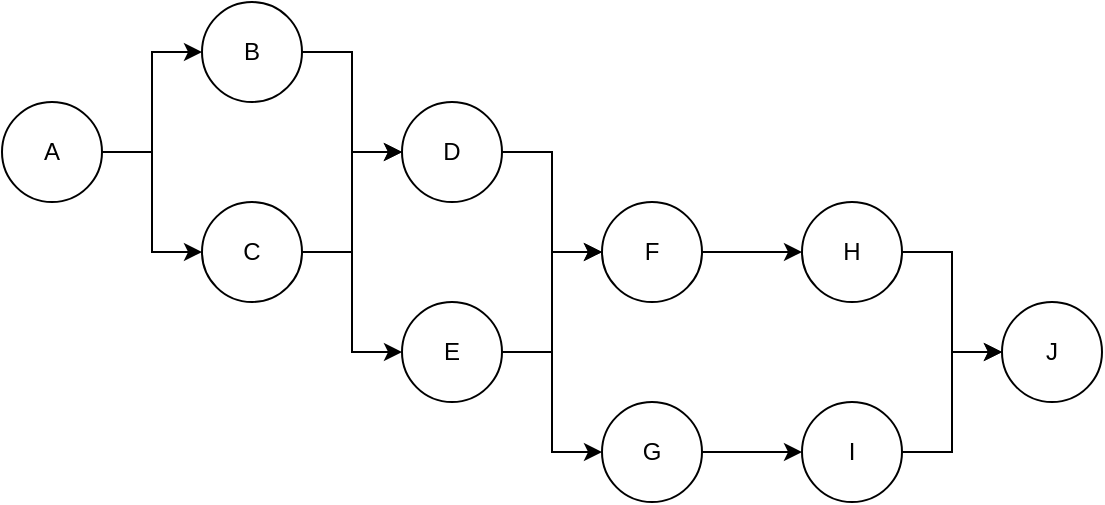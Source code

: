 <mxfile version="27.0.9">
  <diagram name="Transportasi Kota" id="Fwapp17o2LY2VBeIIn1v">
    <mxGraphModel dx="1213" dy="604" grid="1" gridSize="10" guides="1" tooltips="1" connect="1" arrows="1" fold="1" page="1" pageScale="1" pageWidth="827" pageHeight="1169" math="0" shadow="0">
      <root>
        <mxCell id="0" />
        <mxCell id="1" parent="0" />
        <mxCell id="WxgABC9-FMpYSWNSmWhk-1" value="A" style="shape=ellipse;whiteSpace=wrap;html=1;" vertex="1" parent="1">
          <mxGeometry x="139" y="210" width="50" height="50" as="geometry" />
        </mxCell>
        <mxCell id="WxgABC9-FMpYSWNSmWhk-2" value="B" style="shape=ellipse;whiteSpace=wrap;html=1;" vertex="1" parent="1">
          <mxGeometry x="239" y="160" width="50" height="50" as="geometry" />
        </mxCell>
        <mxCell id="WxgABC9-FMpYSWNSmWhk-3" value="C" style="shape=ellipse;whiteSpace=wrap;html=1;" vertex="1" parent="1">
          <mxGeometry x="239" y="260" width="50" height="50" as="geometry" />
        </mxCell>
        <mxCell id="WxgABC9-FMpYSWNSmWhk-4" value="D" style="shape=ellipse;whiteSpace=wrap;html=1;" vertex="1" parent="1">
          <mxGeometry x="339" y="210" width="50" height="50" as="geometry" />
        </mxCell>
        <mxCell id="WxgABC9-FMpYSWNSmWhk-5" value="E" style="shape=ellipse;whiteSpace=wrap;html=1;" vertex="1" parent="1">
          <mxGeometry x="339" y="310" width="50" height="50" as="geometry" />
        </mxCell>
        <mxCell id="WxgABC9-FMpYSWNSmWhk-6" value="F" style="shape=ellipse;whiteSpace=wrap;html=1;" vertex="1" parent="1">
          <mxGeometry x="439" y="260" width="50" height="50" as="geometry" />
        </mxCell>
        <mxCell id="WxgABC9-FMpYSWNSmWhk-7" value="G" style="shape=ellipse;whiteSpace=wrap;html=1;" vertex="1" parent="1">
          <mxGeometry x="439" y="360" width="50" height="50" as="geometry" />
        </mxCell>
        <mxCell id="WxgABC9-FMpYSWNSmWhk-8" value="H" style="shape=ellipse;whiteSpace=wrap;html=1;" vertex="1" parent="1">
          <mxGeometry x="539" y="260" width="50" height="50" as="geometry" />
        </mxCell>
        <mxCell id="WxgABC9-FMpYSWNSmWhk-9" value="I" style="shape=ellipse;whiteSpace=wrap;html=1;" vertex="1" parent="1">
          <mxGeometry x="539" y="360" width="50" height="50" as="geometry" />
        </mxCell>
        <mxCell id="WxgABC9-FMpYSWNSmWhk-10" value="J" style="shape=ellipse;whiteSpace=wrap;html=1;" vertex="1" parent="1">
          <mxGeometry x="639" y="310" width="50" height="50" as="geometry" />
        </mxCell>
        <mxCell id="WxgABC9-FMpYSWNSmWhk-11" style="edgeStyle=orthogonalEdgeStyle;rounded=0;html=1;exitX=1;exitY=0.5;entryX=0;entryY=0.5;jettySize=auto;orthogonalLoop=1;" edge="1" parent="1" source="WxgABC9-FMpYSWNSmWhk-1" target="WxgABC9-FMpYSWNSmWhk-2">
          <mxGeometry relative="1" as="geometry" />
        </mxCell>
        <mxCell id="WxgABC9-FMpYSWNSmWhk-12" style="edgeStyle=orthogonalEdgeStyle;rounded=0;html=1;exitX=1;exitY=0.5;entryX=0;entryY=0.5;jettySize=auto;orthogonalLoop=1;" edge="1" parent="1" source="WxgABC9-FMpYSWNSmWhk-1" target="WxgABC9-FMpYSWNSmWhk-3">
          <mxGeometry relative="1" as="geometry" />
        </mxCell>
        <mxCell id="WxgABC9-FMpYSWNSmWhk-13" style="edgeStyle=orthogonalEdgeStyle;rounded=0;html=1;exitX=1;exitY=0.5;entryX=0;entryY=0.5;jettySize=auto;orthogonalLoop=1;" edge="1" parent="1" source="WxgABC9-FMpYSWNSmWhk-2" target="WxgABC9-FMpYSWNSmWhk-4">
          <mxGeometry relative="1" as="geometry" />
        </mxCell>
        <mxCell id="WxgABC9-FMpYSWNSmWhk-14" style="edgeStyle=orthogonalEdgeStyle;rounded=0;html=1;exitX=1;exitY=0.5;entryX=0;entryY=0.5;jettySize=auto;orthogonalLoop=1;" edge="1" parent="1" source="WxgABC9-FMpYSWNSmWhk-3" target="WxgABC9-FMpYSWNSmWhk-4">
          <mxGeometry relative="1" as="geometry" />
        </mxCell>
        <mxCell id="WxgABC9-FMpYSWNSmWhk-15" style="edgeStyle=orthogonalEdgeStyle;rounded=0;html=1;exitX=1;exitY=0.5;entryX=0;entryY=0.5;jettySize=auto;orthogonalLoop=1;" edge="1" parent="1" source="WxgABC9-FMpYSWNSmWhk-3" target="WxgABC9-FMpYSWNSmWhk-5">
          <mxGeometry relative="1" as="geometry" />
        </mxCell>
        <mxCell id="WxgABC9-FMpYSWNSmWhk-16" style="edgeStyle=orthogonalEdgeStyle;rounded=0;html=1;exitX=1;exitY=0.5;entryX=0;entryY=0.5;jettySize=auto;orthogonalLoop=1;" edge="1" parent="1" source="WxgABC9-FMpYSWNSmWhk-4" target="WxgABC9-FMpYSWNSmWhk-6">
          <mxGeometry relative="1" as="geometry" />
        </mxCell>
        <mxCell id="WxgABC9-FMpYSWNSmWhk-17" style="edgeStyle=orthogonalEdgeStyle;rounded=0;html=1;exitX=1;exitY=0.5;entryX=0;entryY=0.5;jettySize=auto;orthogonalLoop=1;" edge="1" parent="1" source="WxgABC9-FMpYSWNSmWhk-5" target="WxgABC9-FMpYSWNSmWhk-6">
          <mxGeometry relative="1" as="geometry" />
        </mxCell>
        <mxCell id="WxgABC9-FMpYSWNSmWhk-18" style="edgeStyle=orthogonalEdgeStyle;rounded=0;html=1;exitX=1;exitY=0.5;entryX=0;entryY=0.5;jettySize=auto;orthogonalLoop=1;" edge="1" parent="1" source="WxgABC9-FMpYSWNSmWhk-5" target="WxgABC9-FMpYSWNSmWhk-7">
          <mxGeometry relative="1" as="geometry" />
        </mxCell>
        <mxCell id="WxgABC9-FMpYSWNSmWhk-19" style="edgeStyle=orthogonalEdgeStyle;rounded=0;html=1;exitX=1;exitY=0.5;entryX=0;entryY=0.5;jettySize=auto;orthogonalLoop=1;" edge="1" parent="1" source="WxgABC9-FMpYSWNSmWhk-6" target="WxgABC9-FMpYSWNSmWhk-8">
          <mxGeometry relative="1" as="geometry" />
        </mxCell>
        <mxCell id="WxgABC9-FMpYSWNSmWhk-20" style="edgeStyle=orthogonalEdgeStyle;rounded=0;html=1;exitX=1;exitY=0.5;entryX=0;entryY=0.5;jettySize=auto;orthogonalLoop=1;" edge="1" parent="1" source="WxgABC9-FMpYSWNSmWhk-7" target="WxgABC9-FMpYSWNSmWhk-9">
          <mxGeometry relative="1" as="geometry" />
        </mxCell>
        <mxCell id="WxgABC9-FMpYSWNSmWhk-21" style="edgeStyle=orthogonalEdgeStyle;rounded=0;html=1;exitX=1;exitY=0.5;entryX=0;entryY=0.5;jettySize=auto;orthogonalLoop=1;" edge="1" parent="1" source="WxgABC9-FMpYSWNSmWhk-8" target="WxgABC9-FMpYSWNSmWhk-10">
          <mxGeometry relative="1" as="geometry" />
        </mxCell>
        <mxCell id="WxgABC9-FMpYSWNSmWhk-22" style="edgeStyle=orthogonalEdgeStyle;rounded=0;html=1;exitX=1;exitY=0.5;entryX=0;entryY=0.5;jettySize=auto;orthogonalLoop=1;" edge="1" parent="1" source="WxgABC9-FMpYSWNSmWhk-9" target="WxgABC9-FMpYSWNSmWhk-10">
          <mxGeometry relative="1" as="geometry" />
        </mxCell>
      </root>
    </mxGraphModel>
  </diagram>
</mxfile>
